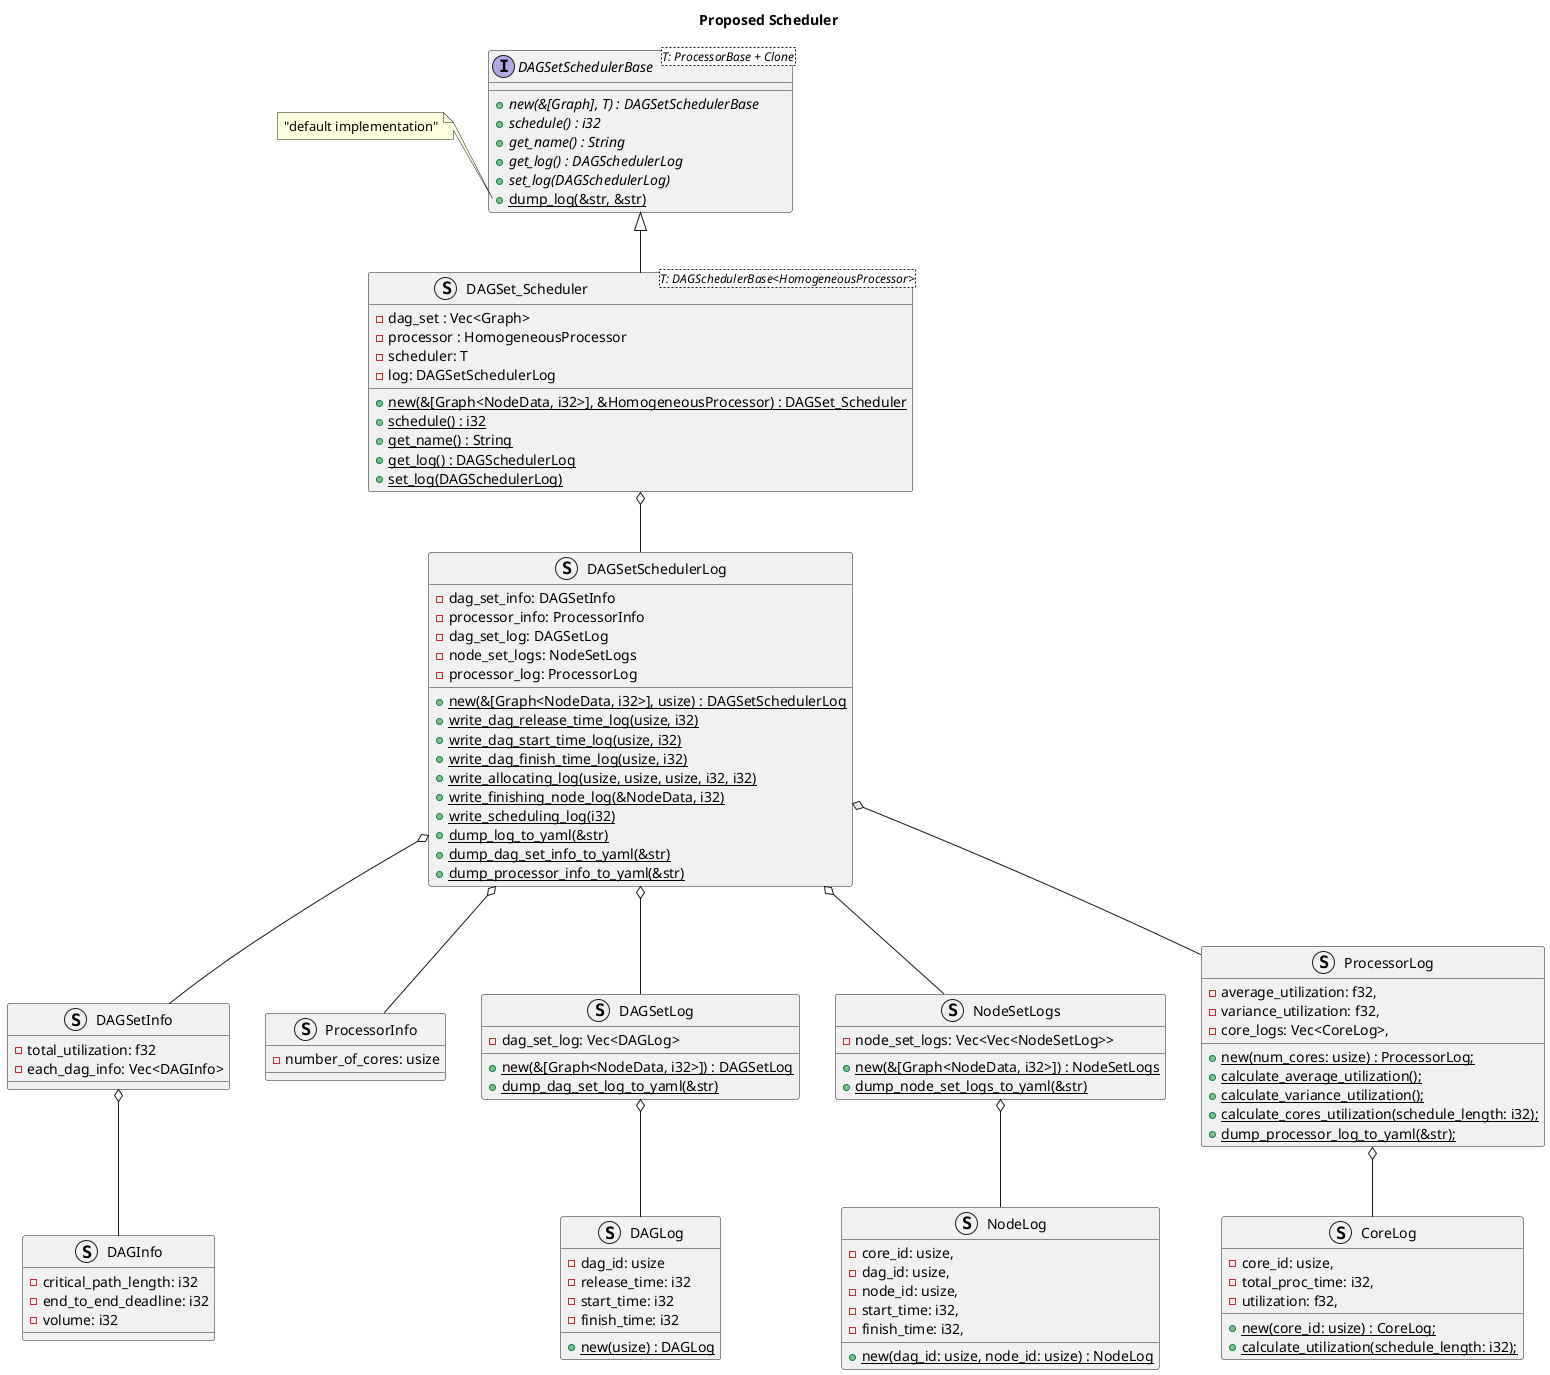 @startuml DAGSet_Scheduler
title Proposed Scheduler

    interface DAGSetSchedulerBase<T: ProcessorBase + Clone> {
        + {abstract} new(&[Graph], T) : DAGSetSchedulerBase
        + {abstract} schedule() : i32
        + {abstract} get_name() : String
        + {abstract} get_log() : DAGSchedulerLog
        + {abstract} set_log(DAGSchedulerLog)
        + {static} dump_log(&str, &str)
    }

    note left of DAGSetSchedulerBase::dump_log
    "default implementation"
    end note

    struct DAGSetInfo {
        - total_utilization: f32
        - each_dag_info: Vec<DAGInfo>
    }

    struct DAGInfo {
        - critical_path_length: i32
        - end_to_end_deadline: i32
        - volume: i32
    }

    struct ProcessorInfo {
        - number_of_cores: usize
    }

    struct DAGSetSchedulerLog {
        - dag_set_info: DAGSetInfo
        - processor_info: ProcessorInfo
        - dag_set_log: DAGSetLog
        - node_set_logs: NodeSetLogs
        - processor_log: ProcessorLog

        + {static} new(&[Graph<NodeData, i32>], usize) : DAGSetSchedulerLog
        + {static} write_dag_release_time_log(usize, i32)
        + {static} write_dag_start_time_log(usize, i32)
        + {static} write_dag_finish_time_log(usize, i32)
        + {static} write_allocating_log(usize, usize, usize, i32, i32)
        + {static} write_finishing_node_log(&NodeData, i32)
        + {static} write_scheduling_log(i32)
        + {static} dump_log_to_yaml(&str)
        + {static} dump_dag_set_info_to_yaml(&str)
        + {static} dump_processor_info_to_yaml(&str)
    }

    struct DAGSet_Scheduler<T: DAGSchedulerBase<HomogeneousProcessor>> {
        - dag_set : Vec<Graph>
        - processor : HomogeneousProcessor
        - scheduler: T
        - log: DAGSetSchedulerLog
        + {static} new(&[Graph<NodeData, i32>], &HomogeneousProcessor) : DAGSet_Scheduler
        + {static} schedule() : i32
        + {static} get_name() : String
        + {static} get_log() : DAGSchedulerLog
        + {static} set_log(DAGSchedulerLog)
    }

    struct DAGSetLog {
        - dag_set_log: Vec<DAGLog>

        + {static} new(&[Graph<NodeData, i32>]) : DAGSetLog
        + {static} dump_dag_set_log_to_yaml(&str)
    }

    struct DAGLog {
        - dag_id: usize
        - release_time: i32
        - start_time: i32
        - finish_time: i32

        + {static} new(usize) : DAGLog
    }

    struct NodeSetLogs {
        - node_set_logs: Vec<Vec<NodeSetLog>>

        + {static} new(&[Graph<NodeData, i32>]) : NodeSetLogs
        + {static} dump_node_set_logs_to_yaml(&str)
    }
    
    struct NodeLog {
        - core_id: usize,
        - dag_id: usize,
        - node_id: usize,
        - start_time: i32,
        - finish_time: i32,

        + {static} new(dag_id: usize, node_id: usize) : NodeLog
    }

    struct ProcessorLog {
        - average_utilization: f32,
        - variance_utilization: f32,
        - core_logs: Vec<CoreLog>,

        + {static} new(num_cores: usize) : ProcessorLog;
        + {static} calculate_average_utilization();
        + {static} calculate_variance_utilization();
        + {static} calculate_cores_utilization(schedule_length: i32);
        + {static} dump_processor_log_to_yaml(&str);
    }

    struct CoreLog {
        - core_id: usize,
        - total_proc_time: i32,
        - utilization: f32,

        + {static} new(core_id: usize) : CoreLog;
        + {static} calculate_utilization(schedule_length: i32);
    }  

    DAGSetSchedulerBase <|-down- DAGSet_Scheduler

    DAGSet_Scheduler o-down- DAGSetSchedulerLog

    DAGSetSchedulerLog o-down- DAGSetInfo
    DAGSetSchedulerLog o-down- ProcessorInfo
    DAGSetSchedulerLog o-down- DAGSetLog
    DAGSetSchedulerLog o-down- NodeSetLogs
    DAGSetSchedulerLog o-down- ProcessorLog
    
    DAGSetInfo o-down- DAGInfo
    DAGSetLog o-down- DAGLog
    NodeSetLogs o-down- NodeLog
    ProcessorLog o-down- CoreLog


@enduml